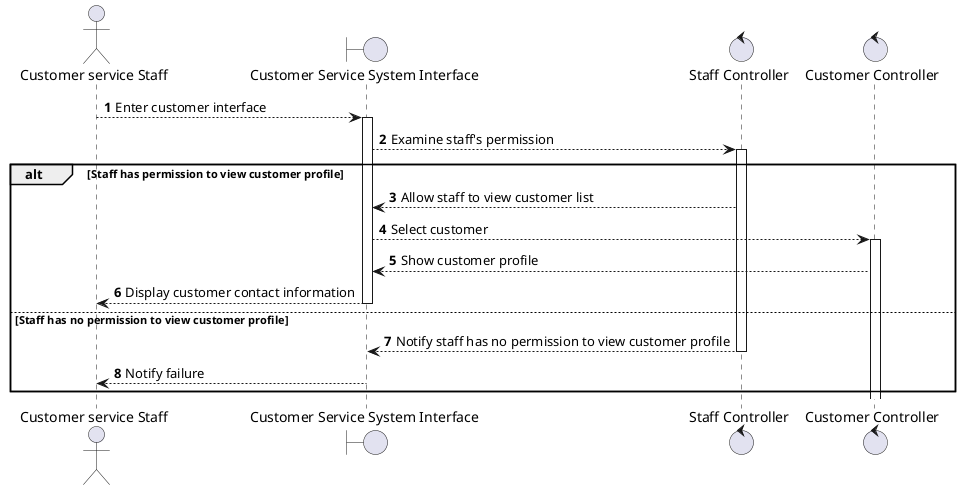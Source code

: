 @startuml "Contact customer"
autonumber
actor "Customer service Staff" as Staff
boundary "Customer Service System Interface" as CSSI
control "Staff Controller" as SCtl
control "Customer Controller" as CCtl 

Staff --> CSSI ++: Enter customer interface
CSSI --> SCtl ++: Examine staff's permission
alt Staff has permission to view customer profile
SCtl --> CSSI: Allow staff to view customer list
CSSI --> CCtl ++: Select customer
CCtl --> CSSI: Show customer profile
CSSI --> Staff --: Display customer contact information
else Staff has no permission to view customer profile
SCtl --> CSSI --: Notify staff has no permission to view customer profile
CSSI --> Staff --: Notify failure
end
@enduml